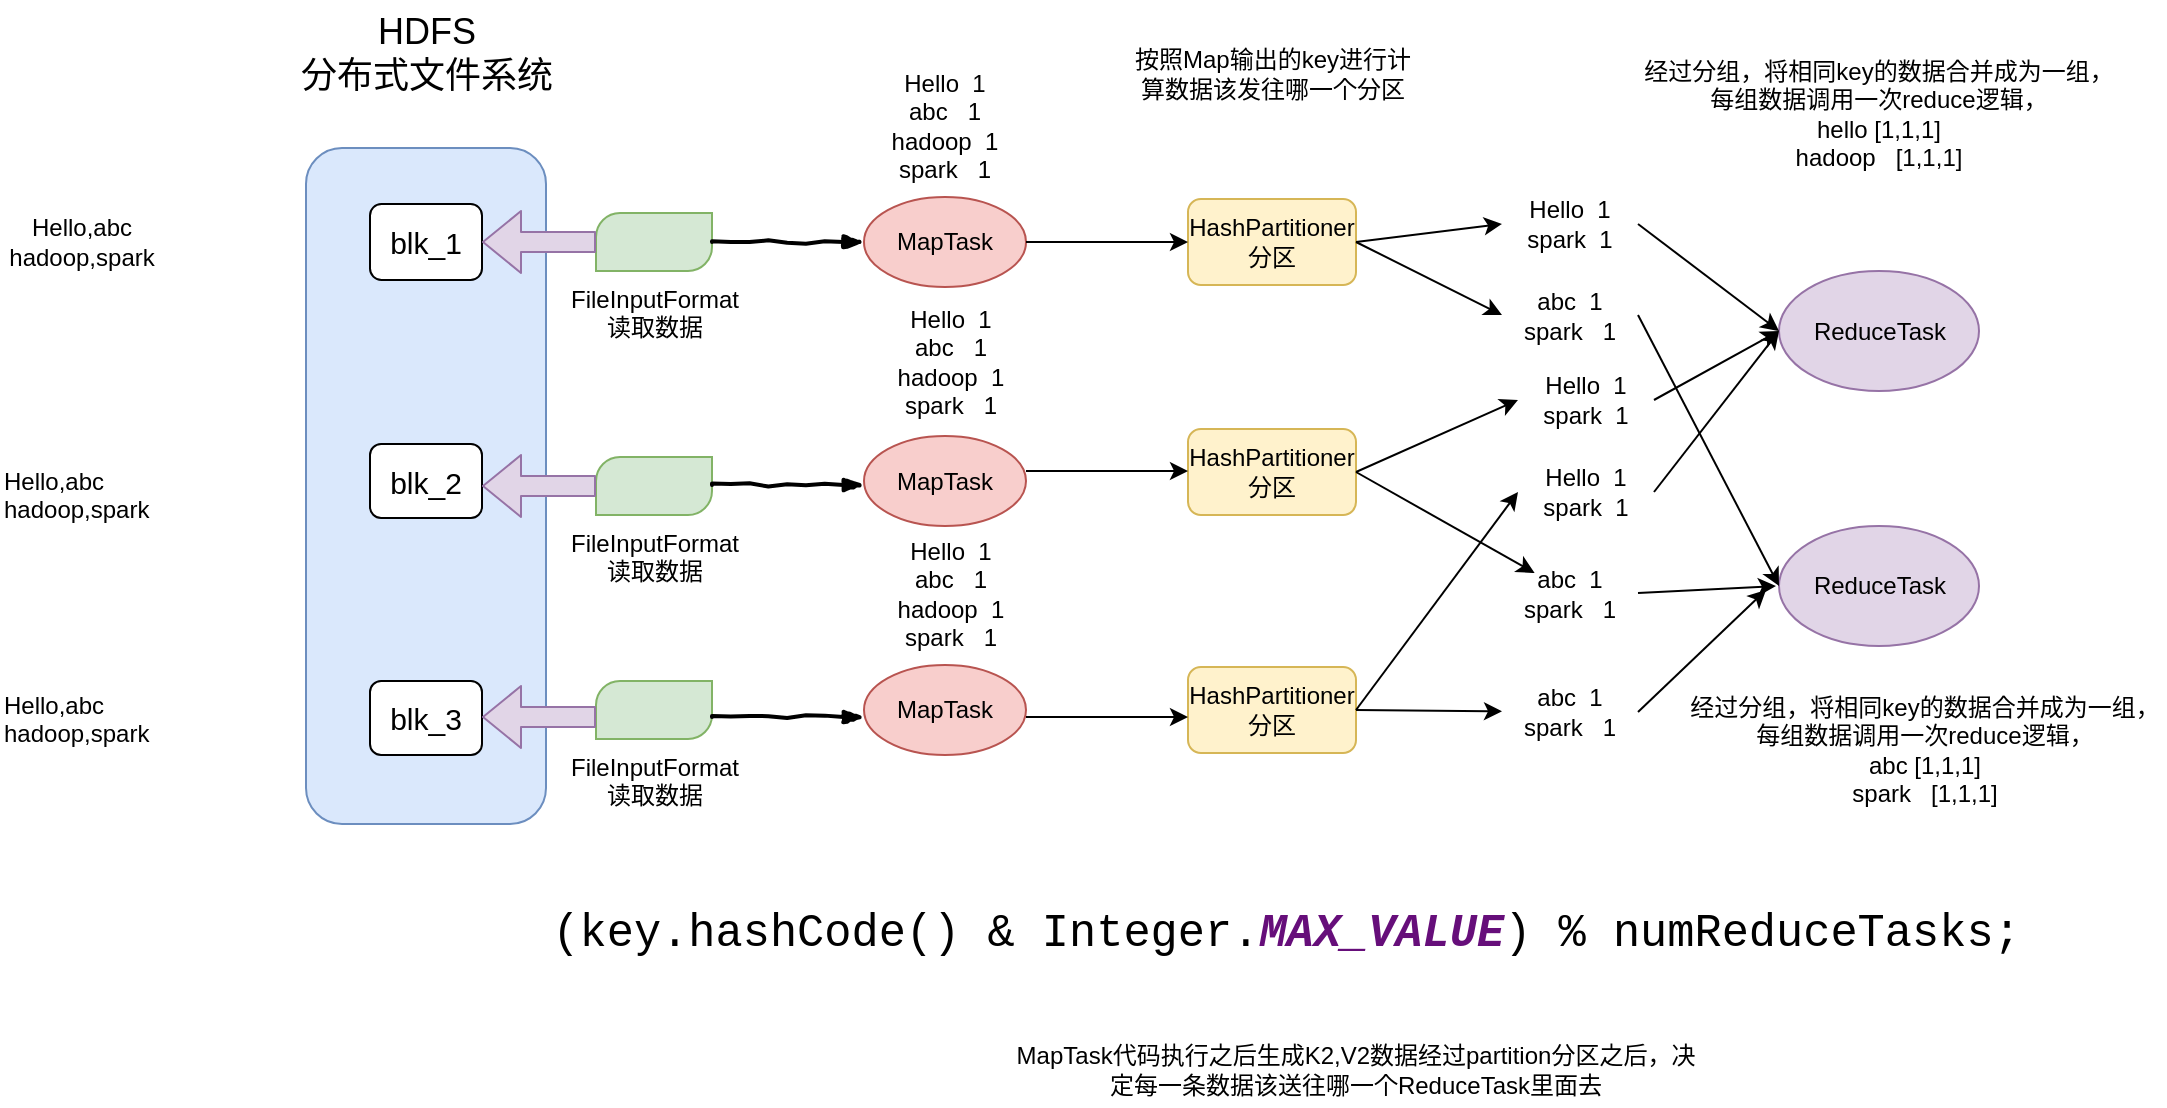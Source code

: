 <mxfile version="11.1.4" type="device"><diagram id="2vRThcf0ipo6BMSxpczl" name="Page-1"><mxGraphModel dx="1835" dy="1004" grid="0" gridSize="10" guides="1" tooltips="1" connect="1" arrows="1" fold="1" page="0" pageScale="1" pageWidth="827" pageHeight="1169" math="0" shadow="0"><root><mxCell id="0"/><mxCell id="1" parent="0"/><mxCell id="4LghvFRC1NtpC6XNEuUY-1" value="" style="rounded=1;whiteSpace=wrap;html=1;fillColor=#dae8fc;strokeColor=#6c8ebf;" vertex="1" parent="1"><mxGeometry x="-278" y="68" width="120" height="338" as="geometry"/></mxCell><mxCell id="4LghvFRC1NtpC6XNEuUY-2" value="&lt;font style=&quot;font-size: 15px&quot;&gt;blk_1&lt;/font&gt;" style="rounded=1;whiteSpace=wrap;html=1;" vertex="1" parent="1"><mxGeometry x="-246" y="96" width="56" height="38" as="geometry"/></mxCell><mxCell id="4LghvFRC1NtpC6XNEuUY-3" value="&lt;font style=&quot;font-size: 15px&quot;&gt;blk_2&lt;/font&gt;" style="rounded=1;whiteSpace=wrap;html=1;" vertex="1" parent="1"><mxGeometry x="-246" y="216" width="56" height="37" as="geometry"/></mxCell><mxCell id="4LghvFRC1NtpC6XNEuUY-4" value="&lt;font style=&quot;font-size: 15px&quot;&gt;blk_3&lt;/font&gt;" style="rounded=1;whiteSpace=wrap;html=1;" vertex="1" parent="1"><mxGeometry x="-246" y="334.5" width="56" height="37" as="geometry"/></mxCell><mxCell id="4LghvFRC1NtpC6XNEuUY-5" value="&lt;font style=&quot;font-size: 18px&quot;&gt;HDFS&lt;br&gt;分布式文件系统&lt;/font&gt;" style="text;html=1;strokeColor=none;fillColor=none;align=center;verticalAlign=middle;whiteSpace=wrap;rounded=0;" vertex="1" parent="1"><mxGeometry x="-285.5" y="4" width="135" height="33" as="geometry"/></mxCell><mxCell id="4LghvFRC1NtpC6XNEuUY-6" value="MapTask" style="ellipse;whiteSpace=wrap;html=1;fillColor=#f8cecc;strokeColor=#b85450;" vertex="1" parent="1"><mxGeometry x="1" y="92.5" width="81" height="45" as="geometry"/></mxCell><mxCell id="4LghvFRC1NtpC6XNEuUY-7" value="MapTask" style="ellipse;whiteSpace=wrap;html=1;fillColor=#f8cecc;strokeColor=#b85450;" vertex="1" parent="1"><mxGeometry x="1" y="212" width="81" height="45" as="geometry"/></mxCell><mxCell id="4LghvFRC1NtpC6XNEuUY-8" value="MapTask" style="ellipse;whiteSpace=wrap;html=1;fillColor=#f8cecc;strokeColor=#b85450;" vertex="1" parent="1"><mxGeometry x="1" y="326.5" width="81" height="45" as="geometry"/></mxCell><mxCell id="4LghvFRC1NtpC6XNEuUY-9" value="FileInputFormat&lt;br&gt;读取数据" style="verticalLabelPosition=bottom;verticalAlign=top;html=1;shape=mxgraph.basic.diag_round_rect;dx=6;fillColor=#d5e8d4;strokeColor=#82b366;" vertex="1" parent="1"><mxGeometry x="-133" y="100.5" width="58" height="29" as="geometry"/></mxCell><mxCell id="4LghvFRC1NtpC6XNEuUY-10" value="FileInputFormat&lt;br&gt;读取数据" style="verticalLabelPosition=bottom;verticalAlign=top;html=1;shape=mxgraph.basic.diag_round_rect;dx=6;fillColor=#d5e8d4;strokeColor=#82b366;" vertex="1" parent="1"><mxGeometry x="-133" y="222.5" width="58" height="29" as="geometry"/></mxCell><mxCell id="4LghvFRC1NtpC6XNEuUY-11" value="FileInputFormat&lt;br&gt;读取数据" style="verticalLabelPosition=bottom;verticalAlign=top;html=1;shape=mxgraph.basic.diag_round_rect;dx=6;fillColor=#d5e8d4;strokeColor=#82b366;" vertex="1" parent="1"><mxGeometry x="-133" y="334.5" width="58" height="29" as="geometry"/></mxCell><mxCell id="4LghvFRC1NtpC6XNEuUY-14" value="" style="rounded=0;comic=1;strokeWidth=2;endArrow=blockThin;html=1;fontFamily=Comic Sans MS;fontStyle=1;entryX=0;entryY=0.5;entryDx=0;entryDy=0;exitX=1;exitY=0.5;exitDx=0;exitDy=0;exitPerimeter=0;" edge="1" parent="1" source="4LghvFRC1NtpC6XNEuUY-9" target="4LghvFRC1NtpC6XNEuUY-6"><mxGeometry width="50" height="50" relative="1" as="geometry"><mxPoint x="-286" y="477" as="sourcePoint"/><mxPoint x="-236" y="427" as="targetPoint"/></mxGeometry></mxCell><mxCell id="4LghvFRC1NtpC6XNEuUY-15" value="" style="rounded=0;comic=1;strokeWidth=2;endArrow=blockThin;html=1;fontFamily=Comic Sans MS;fontStyle=1;entryX=0;entryY=0.5;entryDx=0;entryDy=0;exitX=1;exitY=0.5;exitDx=0;exitDy=0;exitPerimeter=0;" edge="1" parent="1"><mxGeometry width="50" height="50" relative="1" as="geometry"><mxPoint x="-75.0" y="236.5" as="sourcePoint"/><mxPoint x="1.0" y="236.5" as="targetPoint"/></mxGeometry></mxCell><mxCell id="4LghvFRC1NtpC6XNEuUY-16" value="" style="rounded=0;comic=1;strokeWidth=2;endArrow=blockThin;html=1;fontFamily=Comic Sans MS;fontStyle=1;entryX=0;entryY=0.5;entryDx=0;entryDy=0;exitX=1;exitY=0.5;exitDx=0;exitDy=0;exitPerimeter=0;" edge="1" parent="1"><mxGeometry width="50" height="50" relative="1" as="geometry"><mxPoint x="-75.0" y="352.5" as="sourcePoint"/><mxPoint x="1.0" y="352.5" as="targetPoint"/></mxGeometry></mxCell><mxCell id="4LghvFRC1NtpC6XNEuUY-17" value="" style="shape=flexArrow;endArrow=classic;html=1;entryX=1;entryY=0.5;entryDx=0;entryDy=0;fillColor=#e1d5e7;strokeColor=#9673a6;" edge="1" parent="1" source="4LghvFRC1NtpC6XNEuUY-9" target="4LghvFRC1NtpC6XNEuUY-2"><mxGeometry width="50" height="50" relative="1" as="geometry"><mxPoint x="-397" y="226" as="sourcePoint"/><mxPoint x="-347" y="176" as="targetPoint"/></mxGeometry></mxCell><mxCell id="4LghvFRC1NtpC6XNEuUY-18" value="" style="shape=flexArrow;endArrow=classic;html=1;entryX=1;entryY=0.5;entryDx=0;entryDy=0;fillColor=#e1d5e7;strokeColor=#9673a6;" edge="1" parent="1"><mxGeometry width="50" height="50" relative="1" as="geometry"><mxPoint x="-133" y="237" as="sourcePoint"/><mxPoint x="-190" y="237" as="targetPoint"/></mxGeometry></mxCell><mxCell id="4LghvFRC1NtpC6XNEuUY-19" value="" style="shape=flexArrow;endArrow=classic;html=1;entryX=1;entryY=0.5;entryDx=0;entryDy=0;fillColor=#e1d5e7;strokeColor=#9673a6;" edge="1" parent="1"><mxGeometry width="50" height="50" relative="1" as="geometry"><mxPoint x="-133" y="352.5" as="sourcePoint"/><mxPoint x="-190" y="352.5" as="targetPoint"/></mxGeometry></mxCell><mxCell id="4LghvFRC1NtpC6XNEuUY-20" value="HashPartitioner&lt;br&gt;分区" style="rounded=1;whiteSpace=wrap;html=1;fillColor=#fff2cc;strokeColor=#d6b656;" vertex="1" parent="1"><mxGeometry x="163" y="93.5" width="84" height="43" as="geometry"/></mxCell><mxCell id="4LghvFRC1NtpC6XNEuUY-21" value="HashPartitioner&lt;br&gt;分区" style="rounded=1;whiteSpace=wrap;html=1;fillColor=#fff2cc;strokeColor=#d6b656;" vertex="1" parent="1"><mxGeometry x="163" y="208.5" width="84" height="43" as="geometry"/></mxCell><mxCell id="4LghvFRC1NtpC6XNEuUY-22" value="HashPartitioner&lt;br&gt;分区" style="rounded=1;whiteSpace=wrap;html=1;fillColor=#fff2cc;strokeColor=#d6b656;" vertex="1" parent="1"><mxGeometry x="163" y="327.5" width="84" height="43" as="geometry"/></mxCell><mxCell id="4LghvFRC1NtpC6XNEuUY-23" value="ReduceTask" style="ellipse;whiteSpace=wrap;html=1;fillColor=#e1d5e7;strokeColor=#9673a6;" vertex="1" parent="1"><mxGeometry x="458.5" y="129.5" width="100" height="60" as="geometry"/></mxCell><mxCell id="4LghvFRC1NtpC6XNEuUY-24" value="ReduceTask" style="ellipse;whiteSpace=wrap;html=1;fillColor=#e1d5e7;strokeColor=#9673a6;" vertex="1" parent="1"><mxGeometry x="458.5" y="257" width="100" height="60" as="geometry"/></mxCell><mxCell id="4LghvFRC1NtpC6XNEuUY-25" value="" style="endArrow=classic;html=1;entryX=0;entryY=0.5;entryDx=0;entryDy=0;exitX=1;exitY=0.5;exitDx=0;exitDy=0;" edge="1" parent="1" source="4LghvFRC1NtpC6XNEuUY-6" target="4LghvFRC1NtpC6XNEuUY-20"><mxGeometry width="50" height="50" relative="1" as="geometry"><mxPoint x="-273" y="477" as="sourcePoint"/><mxPoint x="-223" y="427" as="targetPoint"/></mxGeometry></mxCell><mxCell id="4LghvFRC1NtpC6XNEuUY-27" value="" style="endArrow=classic;html=1;entryX=0;entryY=0.5;entryDx=0;entryDy=0;exitX=1;exitY=0.5;exitDx=0;exitDy=0;" edge="1" parent="1"><mxGeometry width="50" height="50" relative="1" as="geometry"><mxPoint x="82.0" y="229.5" as="sourcePoint"/><mxPoint x="163" y="229.5" as="targetPoint"/></mxGeometry></mxCell><mxCell id="4LghvFRC1NtpC6XNEuUY-28" value="" style="endArrow=classic;html=1;entryX=0;entryY=0.5;entryDx=0;entryDy=0;exitX=1;exitY=0.5;exitDx=0;exitDy=0;" edge="1" parent="1"><mxGeometry width="50" height="50" relative="1" as="geometry"><mxPoint x="82.0" y="352.5" as="sourcePoint"/><mxPoint x="163" y="352.5" as="targetPoint"/></mxGeometry></mxCell><mxCell id="4LghvFRC1NtpC6XNEuUY-29" value="MapTask代码执行之后生成K2,V2数据经过partition分区之后，决定每一条数据该送往哪一个ReduceTask里面去" style="text;html=1;strokeColor=none;fillColor=none;align=center;verticalAlign=middle;whiteSpace=wrap;rounded=0;" vertex="1" parent="1"><mxGeometry x="71" y="510" width="352" height="37" as="geometry"/></mxCell><mxCell id="4LghvFRC1NtpC6XNEuUY-30" value="Hello,abc&lt;br&gt;hadoop,spark" style="text;html=1;strokeColor=none;fillColor=none;align=center;verticalAlign=middle;whiteSpace=wrap;rounded=0;" vertex="1" parent="1"><mxGeometry x="-410" y="105" width="40" height="20" as="geometry"/></mxCell><mxCell id="4LghvFRC1NtpC6XNEuUY-32" value="Hello,abc&lt;br&gt;hadoop,spark" style="text;html=1;resizable=0;points=[];autosize=1;align=left;verticalAlign=top;spacingTop=-4;" vertex="1" parent="1"><mxGeometry x="-431" y="224.5" width="82" height="27" as="geometry"/></mxCell><mxCell id="4LghvFRC1NtpC6XNEuUY-33" value="Hello,abc&lt;br&gt;hadoop,spark" style="text;html=1;resizable=0;points=[];autosize=1;align=left;verticalAlign=top;spacingTop=-4;" vertex="1" parent="1"><mxGeometry x="-431" y="336.5" width="82" height="27" as="geometry"/></mxCell><mxCell id="4LghvFRC1NtpC6XNEuUY-34" value="" style="endArrow=classic;html=1;entryX=0;entryY=0.5;entryDx=0;entryDy=0;exitX=1;exitY=0.5;exitDx=0;exitDy=0;" edge="1" parent="1" source="4LghvFRC1NtpC6XNEuUY-51" target="4LghvFRC1NtpC6XNEuUY-23"><mxGeometry width="50" height="50" relative="1" as="geometry"><mxPoint x="351" y="105" as="sourcePoint"/><mxPoint x="401" y="55" as="targetPoint"/></mxGeometry></mxCell><mxCell id="4LghvFRC1NtpC6XNEuUY-35" value="" style="endArrow=classic;html=1;entryX=0;entryY=0.5;entryDx=0;entryDy=0;exitX=1;exitY=0.5;exitDx=0;exitDy=0;" edge="1" parent="1" source="4LghvFRC1NtpC6XNEuUY-50" target="4LghvFRC1NtpC6XNEuUY-24"><mxGeometry width="50" height="50" relative="1" as="geometry"><mxPoint x="257" y="125" as="sourcePoint"/><mxPoint x="468.5" y="169.5" as="targetPoint"/></mxGeometry></mxCell><mxCell id="4LghvFRC1NtpC6XNEuUY-36" value="" style="endArrow=classic;html=1;entryX=0;entryY=0.5;entryDx=0;entryDy=0;exitX=1;exitY=0.5;exitDx=0;exitDy=0;" edge="1" parent="1" source="4LghvFRC1NtpC6XNEuUY-52" target="4LghvFRC1NtpC6XNEuUY-23"><mxGeometry width="50" height="50" relative="1" as="geometry"><mxPoint x="257" y="125" as="sourcePoint"/><mxPoint x="468.5" y="169.5" as="targetPoint"/></mxGeometry></mxCell><mxCell id="4LghvFRC1NtpC6XNEuUY-37" value="" style="endArrow=classic;html=1;exitX=1;exitY=0.5;exitDx=0;exitDy=0;" edge="1" parent="1" source="4LghvFRC1NtpC6XNEuUY-53"><mxGeometry width="50" height="50" relative="1" as="geometry"><mxPoint x="257" y="240" as="sourcePoint"/><mxPoint x="457" y="287" as="targetPoint"/></mxGeometry></mxCell><mxCell id="4LghvFRC1NtpC6XNEuUY-38" value="" style="endArrow=classic;html=1;exitX=1;exitY=0.5;exitDx=0;exitDy=0;" edge="1" parent="1" source="4LghvFRC1NtpC6XNEuUY-56"><mxGeometry width="50" height="50" relative="1" as="geometry"><mxPoint x="257" y="240" as="sourcePoint"/><mxPoint x="452" y="289" as="targetPoint"/></mxGeometry></mxCell><mxCell id="4LghvFRC1NtpC6XNEuUY-39" value="" style="endArrow=classic;html=1;exitX=1;exitY=0.5;exitDx=0;exitDy=0;entryX=0;entryY=0.5;entryDx=0;entryDy=0;" edge="1" parent="1" source="4LghvFRC1NtpC6XNEuUY-55" target="4LghvFRC1NtpC6XNEuUY-23"><mxGeometry width="50" height="50" relative="1" as="geometry"><mxPoint x="267" y="250" as="sourcePoint"/><mxPoint x="477" y="307" as="targetPoint"/></mxGeometry></mxCell><mxCell id="4LghvFRC1NtpC6XNEuUY-40" value="Hello&amp;nbsp; 1&lt;br&gt;abc&amp;nbsp; &amp;nbsp;1&lt;br&gt;hadoop&amp;nbsp; 1&lt;br&gt;spark&amp;nbsp; &amp;nbsp;1" style="text;html=1;strokeColor=none;fillColor=none;align=center;verticalAlign=middle;whiteSpace=wrap;rounded=0;" vertex="1" parent="1"><mxGeometry x="-14" y="21" width="111" height="72" as="geometry"/></mxCell><mxCell id="4LghvFRC1NtpC6XNEuUY-41" value="Hello&amp;nbsp; 1&lt;br&gt;abc&amp;nbsp; &amp;nbsp;1&lt;br&gt;hadoop&amp;nbsp; 1&lt;br&gt;spark&amp;nbsp; &amp;nbsp;1" style="text;html=1;strokeColor=none;fillColor=none;align=center;verticalAlign=middle;whiteSpace=wrap;rounded=0;" vertex="1" parent="1"><mxGeometry x="-11" y="141.5" width="111" height="67" as="geometry"/></mxCell><mxCell id="4LghvFRC1NtpC6XNEuUY-42" value="Hello&amp;nbsp; 1&lt;br&gt;abc&amp;nbsp; &amp;nbsp;1&lt;br&gt;hadoop&amp;nbsp; 1&lt;br&gt;spark&amp;nbsp; &amp;nbsp;1" style="text;html=1;strokeColor=none;fillColor=none;align=center;verticalAlign=middle;whiteSpace=wrap;rounded=0;" vertex="1" parent="1"><mxGeometry x="-11" y="257" width="111" height="67" as="geometry"/></mxCell><mxCell id="4LghvFRC1NtpC6XNEuUY-43" value="按照Map输出的key进行计算数据该发往哪一个分区&lt;br&gt;" style="text;html=1;strokeColor=none;fillColor=none;align=center;verticalAlign=middle;whiteSpace=wrap;rounded=0;" vertex="1" parent="1"><mxGeometry x="132.5" y="-6" width="145" height="74" as="geometry"/></mxCell><mxCell id="4LghvFRC1NtpC6XNEuUY-45" value="&lt;pre style=&quot;font-family: &amp;#34;courier new&amp;#34; ; font-size: 17pt&quot;&gt; (key.hashCode() &amp;amp; Integer.&lt;span style=&quot;color: #660e7a ; font-weight: bold ; font-style: italic&quot;&gt;MAX_VALUE&lt;/span&gt;) % numReduceTasks;&lt;/pre&gt;" style="text;html=1;strokeColor=none;fillColor=none;align=center;verticalAlign=middle;whiteSpace=wrap;rounded=0;" vertex="1" parent="1"><mxGeometry x="-234.5" y="412" width="879" height="98" as="geometry"/></mxCell><mxCell id="4LghvFRC1NtpC6XNEuUY-48" value="经过分组，将相同key的数据合并成为一组，每组数据调用一次reduce逻辑，&lt;br&gt;hello [1,1,1]&lt;br&gt;hadoop&amp;nbsp; &amp;nbsp;[1,1,1]" style="text;html=1;strokeColor=none;fillColor=none;align=center;verticalAlign=middle;whiteSpace=wrap;rounded=0;" vertex="1" parent="1"><mxGeometry x="388" y="8.5" width="241" height="84" as="geometry"/></mxCell><mxCell id="4LghvFRC1NtpC6XNEuUY-49" value="经过分组，将相同key的数据合并成为一组，每组数据调用一次reduce逻辑，&lt;br&gt;abc [1,1,1]&lt;br&gt;spark&amp;nbsp; &amp;nbsp;[1,1,1]" style="text;html=1;strokeColor=none;fillColor=none;align=center;verticalAlign=middle;whiteSpace=wrap;rounded=0;" vertex="1" parent="1"><mxGeometry x="410.5" y="326.5" width="241" height="84" as="geometry"/></mxCell><mxCell id="4LghvFRC1NtpC6XNEuUY-53" value="abc&amp;nbsp; 1&lt;br&gt;spark&amp;nbsp; &amp;nbsp;1" style="text;html=1;strokeColor=none;fillColor=none;align=center;verticalAlign=middle;whiteSpace=wrap;rounded=0;" vertex="1" parent="1"><mxGeometry x="320" y="280.5" width="68" height="20" as="geometry"/></mxCell><mxCell id="4LghvFRC1NtpC6XNEuUY-54" value="" style="endArrow=classic;html=1;exitX=1;exitY=0.5;exitDx=0;exitDy=0;" edge="1" parent="1" source="4LghvFRC1NtpC6XNEuUY-21" target="4LghvFRC1NtpC6XNEuUY-53"><mxGeometry width="50" height="50" relative="1" as="geometry"><mxPoint x="247" y="230" as="sourcePoint"/><mxPoint x="457" y="287" as="targetPoint"/></mxGeometry></mxCell><mxCell id="4LghvFRC1NtpC6XNEuUY-56" value="abc&amp;nbsp; 1&lt;br&gt;spark&amp;nbsp; &amp;nbsp;1" style="text;html=1;strokeColor=none;fillColor=none;align=center;verticalAlign=middle;whiteSpace=wrap;rounded=0;" vertex="1" parent="1"><mxGeometry x="320" y="340" width="68" height="20" as="geometry"/></mxCell><mxCell id="4LghvFRC1NtpC6XNEuUY-57" value="" style="endArrow=classic;html=1;exitX=1;exitY=0.5;exitDx=0;exitDy=0;" edge="1" parent="1" source="4LghvFRC1NtpC6XNEuUY-22" target="4LghvFRC1NtpC6XNEuUY-56"><mxGeometry width="50" height="50" relative="1" as="geometry"><mxPoint x="247" y="349" as="sourcePoint"/><mxPoint x="452" y="289" as="targetPoint"/></mxGeometry></mxCell><mxCell id="4LghvFRC1NtpC6XNEuUY-55" value="Hello&amp;nbsp; 1&lt;br&gt;spark&amp;nbsp; 1" style="text;html=1;strokeColor=none;fillColor=none;align=center;verticalAlign=middle;whiteSpace=wrap;rounded=0;" vertex="1" parent="1"><mxGeometry x="328" y="230" width="68" height="20" as="geometry"/></mxCell><mxCell id="4LghvFRC1NtpC6XNEuUY-58" value="" style="endArrow=classic;html=1;exitX=1;exitY=0.5;exitDx=0;exitDy=0;entryX=0;entryY=0.5;entryDx=0;entryDy=0;" edge="1" parent="1" source="4LghvFRC1NtpC6XNEuUY-22" target="4LghvFRC1NtpC6XNEuUY-55"><mxGeometry width="50" height="50" relative="1" as="geometry"><mxPoint x="247" y="349" as="sourcePoint"/><mxPoint x="458.5" y="159.5" as="targetPoint"/></mxGeometry></mxCell><mxCell id="4LghvFRC1NtpC6XNEuUY-52" value="Hello&amp;nbsp; 1&lt;br&gt;spark&amp;nbsp; 1" style="text;html=1;strokeColor=none;fillColor=none;align=center;verticalAlign=middle;whiteSpace=wrap;rounded=0;" vertex="1" parent="1"><mxGeometry x="328" y="184" width="68" height="20" as="geometry"/></mxCell><mxCell id="4LghvFRC1NtpC6XNEuUY-59" value="" style="endArrow=classic;html=1;entryX=0;entryY=0.5;entryDx=0;entryDy=0;exitX=1;exitY=0.5;exitDx=0;exitDy=0;" edge="1" parent="1" source="4LghvFRC1NtpC6XNEuUY-21" target="4LghvFRC1NtpC6XNEuUY-52"><mxGeometry width="50" height="50" relative="1" as="geometry"><mxPoint x="247" y="230" as="sourcePoint"/><mxPoint x="458.5" y="159.5" as="targetPoint"/></mxGeometry></mxCell><mxCell id="4LghvFRC1NtpC6XNEuUY-50" value="abc&amp;nbsp; 1&lt;br&gt;spark&amp;nbsp; &amp;nbsp;1" style="text;html=1;strokeColor=none;fillColor=none;align=center;verticalAlign=middle;whiteSpace=wrap;rounded=0;" vertex="1" parent="1"><mxGeometry x="320" y="141.5" width="68" height="20" as="geometry"/></mxCell><mxCell id="4LghvFRC1NtpC6XNEuUY-60" value="" style="endArrow=classic;html=1;entryX=0;entryY=0.5;entryDx=0;entryDy=0;exitX=1;exitY=0.5;exitDx=0;exitDy=0;" edge="1" parent="1" source="4LghvFRC1NtpC6XNEuUY-20" target="4LghvFRC1NtpC6XNEuUY-50"><mxGeometry width="50" height="50" relative="1" as="geometry"><mxPoint x="247" y="115" as="sourcePoint"/><mxPoint x="458.5" y="287" as="targetPoint"/></mxGeometry></mxCell><mxCell id="4LghvFRC1NtpC6XNEuUY-51" value="Hello&amp;nbsp; 1&lt;br&gt;spark&amp;nbsp; 1" style="text;html=1;strokeColor=none;fillColor=none;align=center;verticalAlign=middle;whiteSpace=wrap;rounded=0;" vertex="1" parent="1"><mxGeometry x="320" y="96" width="68" height="20" as="geometry"/></mxCell><mxCell id="4LghvFRC1NtpC6XNEuUY-61" value="" style="endArrow=classic;html=1;entryX=0;entryY=0.5;entryDx=0;entryDy=0;exitX=1;exitY=0.5;exitDx=0;exitDy=0;" edge="1" parent="1" source="4LghvFRC1NtpC6XNEuUY-20" target="4LghvFRC1NtpC6XNEuUY-51"><mxGeometry width="50" height="50" relative="1" as="geometry"><mxPoint x="247" y="115" as="sourcePoint"/><mxPoint x="458.5" y="159.5" as="targetPoint"/></mxGeometry></mxCell></root></mxGraphModel></diagram></mxfile>